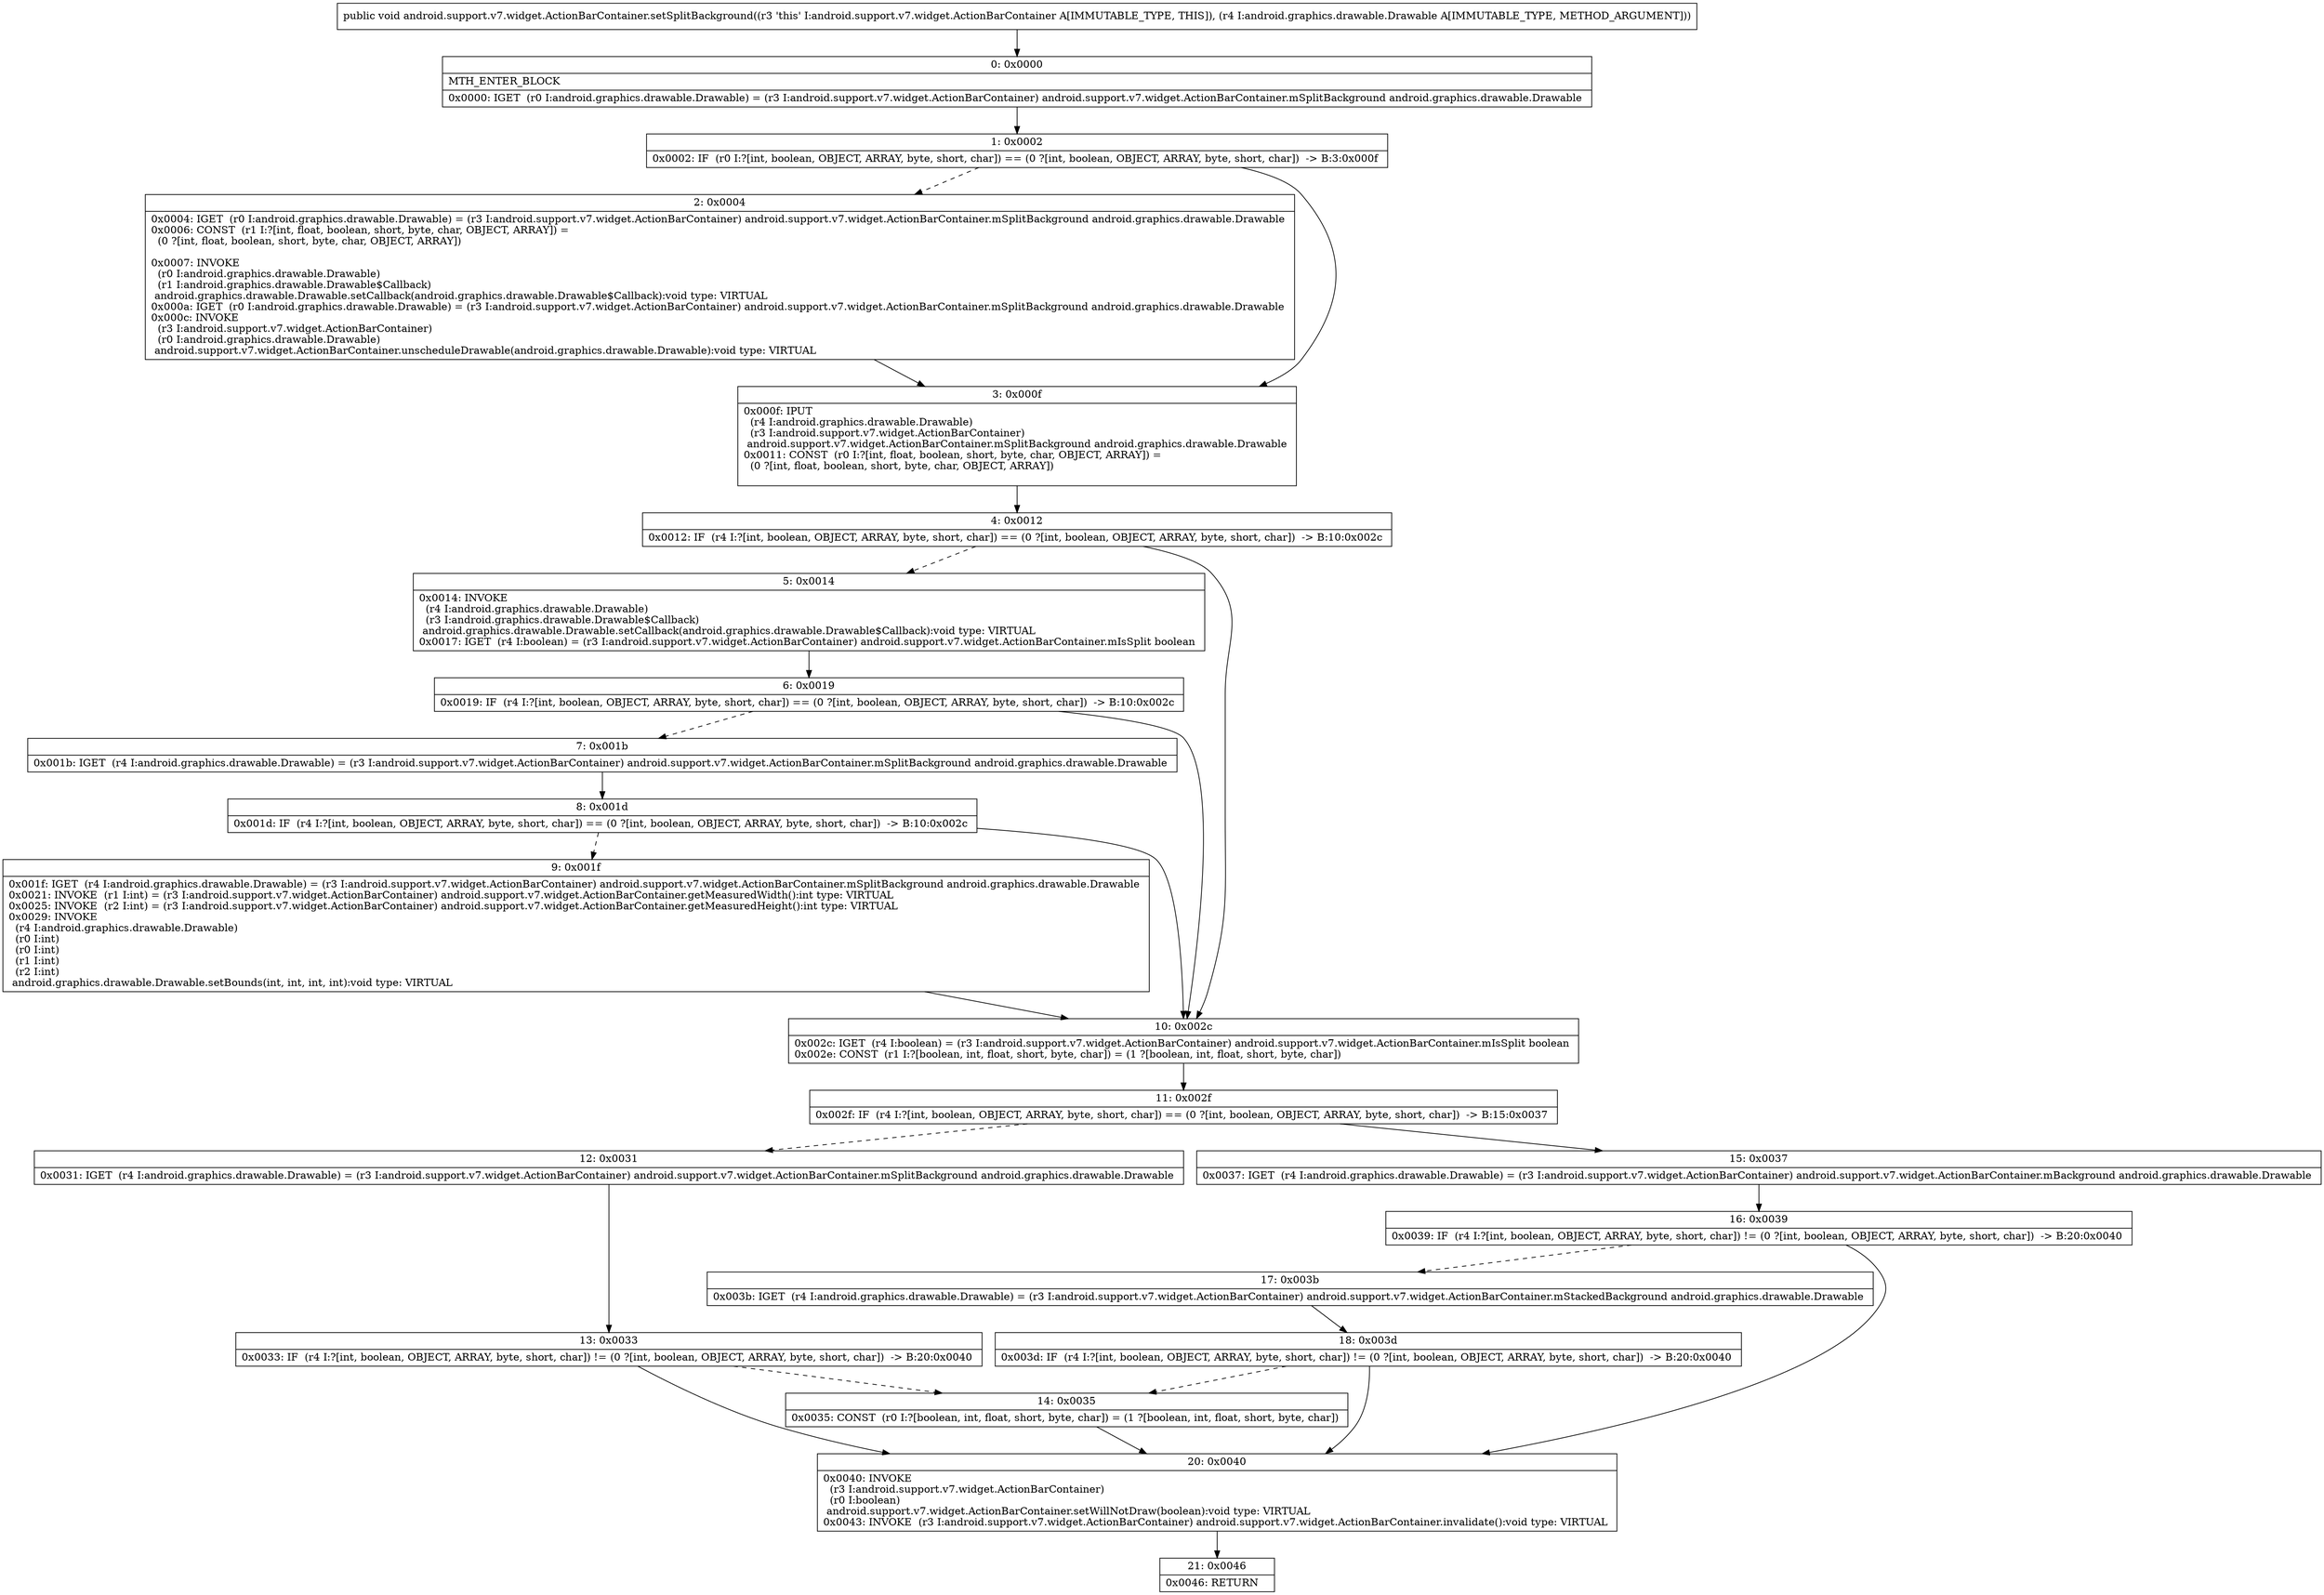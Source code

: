 digraph "CFG forandroid.support.v7.widget.ActionBarContainer.setSplitBackground(Landroid\/graphics\/drawable\/Drawable;)V" {
Node_0 [shape=record,label="{0\:\ 0x0000|MTH_ENTER_BLOCK\l|0x0000: IGET  (r0 I:android.graphics.drawable.Drawable) = (r3 I:android.support.v7.widget.ActionBarContainer) android.support.v7.widget.ActionBarContainer.mSplitBackground android.graphics.drawable.Drawable \l}"];
Node_1 [shape=record,label="{1\:\ 0x0002|0x0002: IF  (r0 I:?[int, boolean, OBJECT, ARRAY, byte, short, char]) == (0 ?[int, boolean, OBJECT, ARRAY, byte, short, char])  \-\> B:3:0x000f \l}"];
Node_2 [shape=record,label="{2\:\ 0x0004|0x0004: IGET  (r0 I:android.graphics.drawable.Drawable) = (r3 I:android.support.v7.widget.ActionBarContainer) android.support.v7.widget.ActionBarContainer.mSplitBackground android.graphics.drawable.Drawable \l0x0006: CONST  (r1 I:?[int, float, boolean, short, byte, char, OBJECT, ARRAY]) = \l  (0 ?[int, float, boolean, short, byte, char, OBJECT, ARRAY])\l \l0x0007: INVOKE  \l  (r0 I:android.graphics.drawable.Drawable)\l  (r1 I:android.graphics.drawable.Drawable$Callback)\l android.graphics.drawable.Drawable.setCallback(android.graphics.drawable.Drawable$Callback):void type: VIRTUAL \l0x000a: IGET  (r0 I:android.graphics.drawable.Drawable) = (r3 I:android.support.v7.widget.ActionBarContainer) android.support.v7.widget.ActionBarContainer.mSplitBackground android.graphics.drawable.Drawable \l0x000c: INVOKE  \l  (r3 I:android.support.v7.widget.ActionBarContainer)\l  (r0 I:android.graphics.drawable.Drawable)\l android.support.v7.widget.ActionBarContainer.unscheduleDrawable(android.graphics.drawable.Drawable):void type: VIRTUAL \l}"];
Node_3 [shape=record,label="{3\:\ 0x000f|0x000f: IPUT  \l  (r4 I:android.graphics.drawable.Drawable)\l  (r3 I:android.support.v7.widget.ActionBarContainer)\l android.support.v7.widget.ActionBarContainer.mSplitBackground android.graphics.drawable.Drawable \l0x0011: CONST  (r0 I:?[int, float, boolean, short, byte, char, OBJECT, ARRAY]) = \l  (0 ?[int, float, boolean, short, byte, char, OBJECT, ARRAY])\l \l}"];
Node_4 [shape=record,label="{4\:\ 0x0012|0x0012: IF  (r4 I:?[int, boolean, OBJECT, ARRAY, byte, short, char]) == (0 ?[int, boolean, OBJECT, ARRAY, byte, short, char])  \-\> B:10:0x002c \l}"];
Node_5 [shape=record,label="{5\:\ 0x0014|0x0014: INVOKE  \l  (r4 I:android.graphics.drawable.Drawable)\l  (r3 I:android.graphics.drawable.Drawable$Callback)\l android.graphics.drawable.Drawable.setCallback(android.graphics.drawable.Drawable$Callback):void type: VIRTUAL \l0x0017: IGET  (r4 I:boolean) = (r3 I:android.support.v7.widget.ActionBarContainer) android.support.v7.widget.ActionBarContainer.mIsSplit boolean \l}"];
Node_6 [shape=record,label="{6\:\ 0x0019|0x0019: IF  (r4 I:?[int, boolean, OBJECT, ARRAY, byte, short, char]) == (0 ?[int, boolean, OBJECT, ARRAY, byte, short, char])  \-\> B:10:0x002c \l}"];
Node_7 [shape=record,label="{7\:\ 0x001b|0x001b: IGET  (r4 I:android.graphics.drawable.Drawable) = (r3 I:android.support.v7.widget.ActionBarContainer) android.support.v7.widget.ActionBarContainer.mSplitBackground android.graphics.drawable.Drawable \l}"];
Node_8 [shape=record,label="{8\:\ 0x001d|0x001d: IF  (r4 I:?[int, boolean, OBJECT, ARRAY, byte, short, char]) == (0 ?[int, boolean, OBJECT, ARRAY, byte, short, char])  \-\> B:10:0x002c \l}"];
Node_9 [shape=record,label="{9\:\ 0x001f|0x001f: IGET  (r4 I:android.graphics.drawable.Drawable) = (r3 I:android.support.v7.widget.ActionBarContainer) android.support.v7.widget.ActionBarContainer.mSplitBackground android.graphics.drawable.Drawable \l0x0021: INVOKE  (r1 I:int) = (r3 I:android.support.v7.widget.ActionBarContainer) android.support.v7.widget.ActionBarContainer.getMeasuredWidth():int type: VIRTUAL \l0x0025: INVOKE  (r2 I:int) = (r3 I:android.support.v7.widget.ActionBarContainer) android.support.v7.widget.ActionBarContainer.getMeasuredHeight():int type: VIRTUAL \l0x0029: INVOKE  \l  (r4 I:android.graphics.drawable.Drawable)\l  (r0 I:int)\l  (r0 I:int)\l  (r1 I:int)\l  (r2 I:int)\l android.graphics.drawable.Drawable.setBounds(int, int, int, int):void type: VIRTUAL \l}"];
Node_10 [shape=record,label="{10\:\ 0x002c|0x002c: IGET  (r4 I:boolean) = (r3 I:android.support.v7.widget.ActionBarContainer) android.support.v7.widget.ActionBarContainer.mIsSplit boolean \l0x002e: CONST  (r1 I:?[boolean, int, float, short, byte, char]) = (1 ?[boolean, int, float, short, byte, char]) \l}"];
Node_11 [shape=record,label="{11\:\ 0x002f|0x002f: IF  (r4 I:?[int, boolean, OBJECT, ARRAY, byte, short, char]) == (0 ?[int, boolean, OBJECT, ARRAY, byte, short, char])  \-\> B:15:0x0037 \l}"];
Node_12 [shape=record,label="{12\:\ 0x0031|0x0031: IGET  (r4 I:android.graphics.drawable.Drawable) = (r3 I:android.support.v7.widget.ActionBarContainer) android.support.v7.widget.ActionBarContainer.mSplitBackground android.graphics.drawable.Drawable \l}"];
Node_13 [shape=record,label="{13\:\ 0x0033|0x0033: IF  (r4 I:?[int, boolean, OBJECT, ARRAY, byte, short, char]) != (0 ?[int, boolean, OBJECT, ARRAY, byte, short, char])  \-\> B:20:0x0040 \l}"];
Node_14 [shape=record,label="{14\:\ 0x0035|0x0035: CONST  (r0 I:?[boolean, int, float, short, byte, char]) = (1 ?[boolean, int, float, short, byte, char]) \l}"];
Node_15 [shape=record,label="{15\:\ 0x0037|0x0037: IGET  (r4 I:android.graphics.drawable.Drawable) = (r3 I:android.support.v7.widget.ActionBarContainer) android.support.v7.widget.ActionBarContainer.mBackground android.graphics.drawable.Drawable \l}"];
Node_16 [shape=record,label="{16\:\ 0x0039|0x0039: IF  (r4 I:?[int, boolean, OBJECT, ARRAY, byte, short, char]) != (0 ?[int, boolean, OBJECT, ARRAY, byte, short, char])  \-\> B:20:0x0040 \l}"];
Node_17 [shape=record,label="{17\:\ 0x003b|0x003b: IGET  (r4 I:android.graphics.drawable.Drawable) = (r3 I:android.support.v7.widget.ActionBarContainer) android.support.v7.widget.ActionBarContainer.mStackedBackground android.graphics.drawable.Drawable \l}"];
Node_18 [shape=record,label="{18\:\ 0x003d|0x003d: IF  (r4 I:?[int, boolean, OBJECT, ARRAY, byte, short, char]) != (0 ?[int, boolean, OBJECT, ARRAY, byte, short, char])  \-\> B:20:0x0040 \l}"];
Node_20 [shape=record,label="{20\:\ 0x0040|0x0040: INVOKE  \l  (r3 I:android.support.v7.widget.ActionBarContainer)\l  (r0 I:boolean)\l android.support.v7.widget.ActionBarContainer.setWillNotDraw(boolean):void type: VIRTUAL \l0x0043: INVOKE  (r3 I:android.support.v7.widget.ActionBarContainer) android.support.v7.widget.ActionBarContainer.invalidate():void type: VIRTUAL \l}"];
Node_21 [shape=record,label="{21\:\ 0x0046|0x0046: RETURN   \l}"];
MethodNode[shape=record,label="{public void android.support.v7.widget.ActionBarContainer.setSplitBackground((r3 'this' I:android.support.v7.widget.ActionBarContainer A[IMMUTABLE_TYPE, THIS]), (r4 I:android.graphics.drawable.Drawable A[IMMUTABLE_TYPE, METHOD_ARGUMENT])) }"];
MethodNode -> Node_0;
Node_0 -> Node_1;
Node_1 -> Node_2[style=dashed];
Node_1 -> Node_3;
Node_2 -> Node_3;
Node_3 -> Node_4;
Node_4 -> Node_5[style=dashed];
Node_4 -> Node_10;
Node_5 -> Node_6;
Node_6 -> Node_7[style=dashed];
Node_6 -> Node_10;
Node_7 -> Node_8;
Node_8 -> Node_9[style=dashed];
Node_8 -> Node_10;
Node_9 -> Node_10;
Node_10 -> Node_11;
Node_11 -> Node_12[style=dashed];
Node_11 -> Node_15;
Node_12 -> Node_13;
Node_13 -> Node_14[style=dashed];
Node_13 -> Node_20;
Node_14 -> Node_20;
Node_15 -> Node_16;
Node_16 -> Node_17[style=dashed];
Node_16 -> Node_20;
Node_17 -> Node_18;
Node_18 -> Node_20;
Node_18 -> Node_14[style=dashed];
Node_20 -> Node_21;
}

